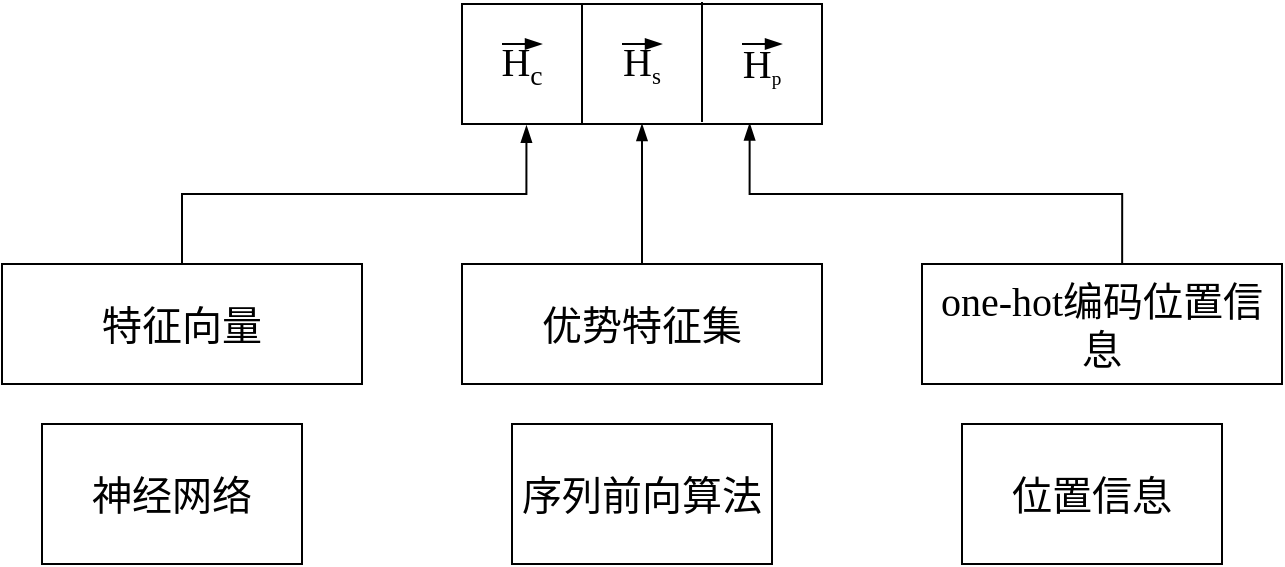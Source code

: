 <mxfile version="12.8.2" type="github"><diagram id="ETSGENbbgeC9yL6T0qCD" name="Page-1"><mxGraphModel dx="887" dy="436" grid="1" gridSize="10" guides="1" tooltips="1" connect="1" arrows="1" fold="1" page="1" pageScale="1" pageWidth="827" pageHeight="1169" math="0" shadow="0"><root><mxCell id="0"/><mxCell id="1" parent="0"/><mxCell id="tGlBlFlih63D7-SkEb-W-11" value="" style="edgeStyle=orthogonalEdgeStyle;rounded=0;orthogonalLoop=1;jettySize=auto;html=1;entryX=0.179;entryY=1.014;entryDx=0;entryDy=0;entryPerimeter=0;exitX=0.5;exitY=0;exitDx=0;exitDy=0;fontFamily=Times New Roman;fontSize=20;endArrow=blockThin;endFill=1;" edge="1" parent="1" source="tGlBlFlih63D7-SkEb-W-1" target="tGlBlFlih63D7-SkEb-W-8"><mxGeometry relative="1" as="geometry"><mxPoint x="170" y="170" as="targetPoint"/></mxGeometry></mxCell><mxCell id="tGlBlFlih63D7-SkEb-W-1" value="特征向量" style="rounded=0;whiteSpace=wrap;html=1;fontFamily=Times New Roman;fontSize=20;" vertex="1" parent="1"><mxGeometry x="80" y="250" width="180" height="60" as="geometry"/></mxCell><mxCell id="tGlBlFlih63D7-SkEb-W-9" value="" style="edgeStyle=orthogonalEdgeStyle;rounded=0;orthogonalLoop=1;jettySize=auto;html=1;fontFamily=Times New Roman;fontSize=20;endArrow=blockThin;endFill=1;" edge="1" parent="1" source="tGlBlFlih63D7-SkEb-W-2" target="tGlBlFlih63D7-SkEb-W-8"><mxGeometry relative="1" as="geometry"/></mxCell><mxCell id="tGlBlFlih63D7-SkEb-W-2" value="优势特征集" style="rounded=0;whiteSpace=wrap;html=1;fontFamily=Times New Roman;fontSize=20;" vertex="1" parent="1"><mxGeometry x="310" y="250" width="180" height="60" as="geometry"/></mxCell><mxCell id="tGlBlFlih63D7-SkEb-W-13" value="" style="edgeStyle=orthogonalEdgeStyle;rounded=0;orthogonalLoop=1;jettySize=auto;html=1;entryX=0.799;entryY=0.995;entryDx=0;entryDy=0;entryPerimeter=0;exitX=0.556;exitY=0;exitDx=0;exitDy=0;exitPerimeter=0;fontFamily=Times New Roman;fontSize=20;endArrow=blockThin;endFill=1;" edge="1" parent="1" source="tGlBlFlih63D7-SkEb-W-3" target="tGlBlFlih63D7-SkEb-W-8"><mxGeometry relative="1" as="geometry"><mxPoint x="630" y="170.0" as="targetPoint"/></mxGeometry></mxCell><mxCell id="tGlBlFlih63D7-SkEb-W-3" value="one-hot编码位置信息" style="rounded=0;whiteSpace=wrap;html=1;fontFamily=Times New Roman;fontSize=20;" vertex="1" parent="1"><mxGeometry x="540" y="250" width="180" height="60" as="geometry"/></mxCell><mxCell id="tGlBlFlih63D7-SkEb-W-4" value="神经网络" style="rounded=0;whiteSpace=wrap;html=1;fontFamily=Times New Roman;fontSize=20;" vertex="1" parent="1"><mxGeometry x="100" y="330" width="130" height="70" as="geometry"/></mxCell><mxCell id="tGlBlFlih63D7-SkEb-W-6" value="序列前向算法" style="rounded=0;whiteSpace=wrap;html=1;fontFamily=Times New Roman;fontSize=20;" vertex="1" parent="1"><mxGeometry x="335" y="330" width="130" height="70" as="geometry"/></mxCell><mxCell id="tGlBlFlih63D7-SkEb-W-7" value="位置信息" style="rounded=0;whiteSpace=wrap;html=1;fontFamily=Times New Roman;fontSize=20;" vertex="1" parent="1"><mxGeometry x="560" y="330" width="130" height="70" as="geometry"/></mxCell><mxCell id="tGlBlFlih63D7-SkEb-W-8" value="" style="rounded=0;whiteSpace=wrap;html=1;fontFamily=Times New Roman;fontSize=20;" vertex="1" parent="1"><mxGeometry x="310" y="120" width="180" height="60" as="geometry"/></mxCell><mxCell id="tGlBlFlih63D7-SkEb-W-14" value="" style="endArrow=none;html=1;fontFamily=Times New Roman;fontSize=20;entryX=0.25;entryY=0;entryDx=0;entryDy=0;exitX=0.25;exitY=1;exitDx=0;exitDy=0;" edge="1" parent="1"><mxGeometry width="50" height="50" relative="1" as="geometry"><mxPoint x="370" y="180" as="sourcePoint"/><mxPoint x="370" y="120" as="targetPoint"/></mxGeometry></mxCell><mxCell id="tGlBlFlih63D7-SkEb-W-15" value="" style="endArrow=none;html=1;fontFamily=Times New Roman;fontSize=20;entryX=0.25;entryY=0;entryDx=0;entryDy=0;exitX=0.25;exitY=1;exitDx=0;exitDy=0;" edge="1" parent="1"><mxGeometry width="50" height="50" relative="1" as="geometry"><mxPoint x="430" y="179" as="sourcePoint"/><mxPoint x="430" y="119" as="targetPoint"/></mxGeometry></mxCell><mxCell id="tGlBlFlih63D7-SkEb-W-16" value="H&lt;span style=&quot;font-size: 16.667px&quot;&gt;&lt;sub&gt;c&lt;/sub&gt;&lt;/span&gt;" style="text;html=1;strokeColor=none;fillColor=none;align=center;verticalAlign=middle;whiteSpace=wrap;rounded=0;fontFamily=Times New Roman;fontSize=20;" vertex="1" parent="1"><mxGeometry x="320" y="140" width="40" height="20" as="geometry"/></mxCell><mxCell id="tGlBlFlih63D7-SkEb-W-17" value="" style="endArrow=blockThin;html=1;fontFamily=Times New Roman;fontSize=20;endFill=1;" edge="1" parent="1"><mxGeometry width="50" height="50" relative="1" as="geometry"><mxPoint x="330" y="140" as="sourcePoint"/><mxPoint x="350" y="140" as="targetPoint"/></mxGeometry></mxCell><mxCell id="tGlBlFlih63D7-SkEb-W-19" value="H&lt;span style=&quot;font-size: 13.889px&quot;&gt;&lt;sub&gt;s&lt;/sub&gt;&lt;/span&gt;" style="text;html=1;strokeColor=none;fillColor=none;align=center;verticalAlign=middle;whiteSpace=wrap;rounded=0;fontFamily=Times New Roman;fontSize=20;" vertex="1" parent="1"><mxGeometry x="380" y="140" width="40" height="20" as="geometry"/></mxCell><mxCell id="tGlBlFlih63D7-SkEb-W-20" value="" style="endArrow=blockThin;html=1;fontFamily=Times New Roman;fontSize=20;endFill=1;" edge="1" parent="1"><mxGeometry width="50" height="50" relative="1" as="geometry"><mxPoint x="390" y="140" as="sourcePoint"/><mxPoint x="410" y="140" as="targetPoint"/></mxGeometry></mxCell><mxCell id="tGlBlFlih63D7-SkEb-W-22" value="H&lt;span style=&quot;font-size: 11.574px&quot;&gt;&lt;sub&gt;p&lt;/sub&gt;&lt;/span&gt;" style="text;html=1;strokeColor=none;fillColor=none;align=center;verticalAlign=middle;whiteSpace=wrap;rounded=0;fontFamily=Times New Roman;fontSize=20;" vertex="1" parent="1"><mxGeometry x="440" y="140" width="40" height="20" as="geometry"/></mxCell><mxCell id="tGlBlFlih63D7-SkEb-W-23" value="" style="endArrow=blockThin;html=1;fontFamily=Times New Roman;fontSize=20;endFill=1;" edge="1" parent="1"><mxGeometry width="50" height="50" relative="1" as="geometry"><mxPoint x="450" y="140" as="sourcePoint"/><mxPoint x="470" y="140" as="targetPoint"/></mxGeometry></mxCell></root></mxGraphModel></diagram></mxfile>